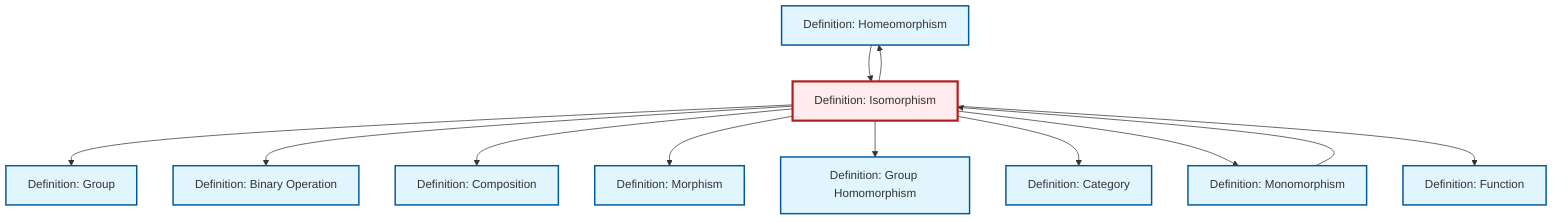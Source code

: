 graph TD
    classDef definition fill:#e1f5fe,stroke:#01579b,stroke-width:2px
    classDef theorem fill:#f3e5f5,stroke:#4a148c,stroke-width:2px
    classDef axiom fill:#fff3e0,stroke:#e65100,stroke-width:2px
    classDef example fill:#e8f5e9,stroke:#1b5e20,stroke-width:2px
    classDef current fill:#ffebee,stroke:#b71c1c,stroke-width:3px
    def-composition["Definition: Composition"]:::definition
    def-homomorphism["Definition: Group Homomorphism"]:::definition
    def-function["Definition: Function"]:::definition
    def-category["Definition: Category"]:::definition
    def-homeomorphism["Definition: Homeomorphism"]:::definition
    def-isomorphism["Definition: Isomorphism"]:::definition
    def-morphism["Definition: Morphism"]:::definition
    def-binary-operation["Definition: Binary Operation"]:::definition
    def-monomorphism["Definition: Monomorphism"]:::definition
    def-group["Definition: Group"]:::definition
    def-isomorphism --> def-homeomorphism
    def-isomorphism --> def-group
    def-isomorphism --> def-binary-operation
    def-isomorphism --> def-composition
    def-isomorphism --> def-morphism
    def-monomorphism --> def-isomorphism
    def-isomorphism --> def-homomorphism
    def-isomorphism --> def-category
    def-isomorphism --> def-monomorphism
    def-homeomorphism --> def-isomorphism
    def-isomorphism --> def-function
    class def-isomorphism current